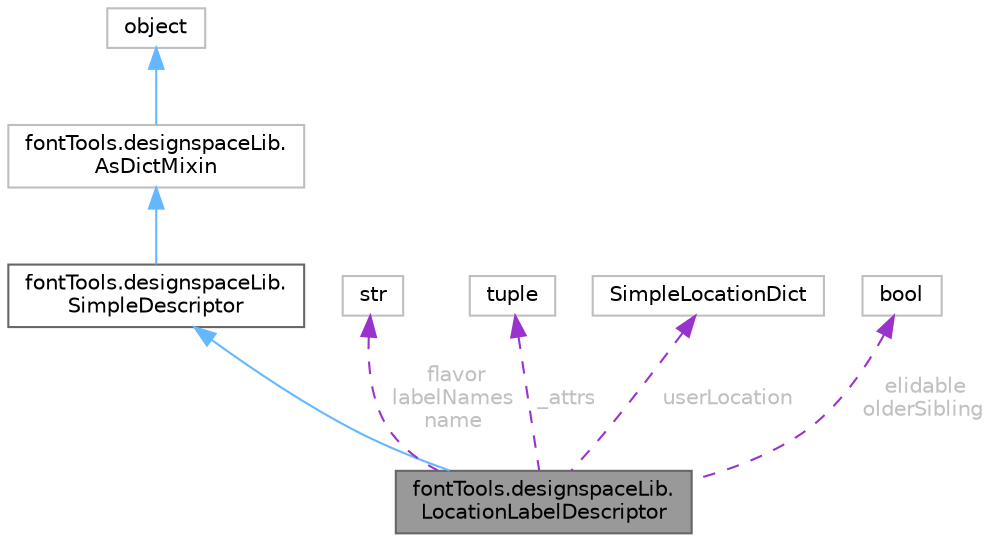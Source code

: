 digraph "fontTools.designspaceLib.LocationLabelDescriptor"
{
 // LATEX_PDF_SIZE
  bgcolor="transparent";
  edge [fontname=Helvetica,fontsize=10,labelfontname=Helvetica,labelfontsize=10];
  node [fontname=Helvetica,fontsize=10,shape=box,height=0.2,width=0.4];
  Node1 [id="Node000001",label="fontTools.designspaceLib.\lLocationLabelDescriptor",height=0.2,width=0.4,color="gray40", fillcolor="grey60", style="filled", fontcolor="black",tooltip=" "];
  Node2 -> Node1 [id="edge8_Node000001_Node000002",dir="back",color="steelblue1",style="solid",tooltip=" "];
  Node2 [id="Node000002",label="fontTools.designspaceLib.\lSimpleDescriptor",height=0.2,width=0.4,color="gray40", fillcolor="white", style="filled",URL="$dd/d21/classfontTools_1_1designspaceLib_1_1SimpleDescriptor.html",tooltip=" "];
  Node3 -> Node2 [id="edge9_Node000002_Node000003",dir="back",color="steelblue1",style="solid",tooltip=" "];
  Node3 [id="Node000003",label="fontTools.designspaceLib.\lAsDictMixin",height=0.2,width=0.4,color="grey75", fillcolor="white", style="filled",URL="$d2/da4/classfontTools_1_1designspaceLib_1_1AsDictMixin.html",tooltip=" "];
  Node4 -> Node3 [id="edge10_Node000003_Node000004",dir="back",color="steelblue1",style="solid",tooltip=" "];
  Node4 [id="Node000004",label="object",height=0.2,width=0.4,color="grey75", fillcolor="white", style="filled",tooltip=" "];
  Node5 -> Node1 [id="edge11_Node000001_Node000005",dir="back",color="darkorchid3",style="dashed",tooltip=" ",label=" flavor\nlabelNames\nname",fontcolor="grey" ];
  Node5 [id="Node000005",label="str",height=0.2,width=0.4,color="grey75", fillcolor="white", style="filled",tooltip=" "];
  Node6 -> Node1 [id="edge12_Node000001_Node000006",dir="back",color="darkorchid3",style="dashed",tooltip=" ",label=" _attrs",fontcolor="grey" ];
  Node6 [id="Node000006",label="tuple",height=0.2,width=0.4,color="grey75", fillcolor="white", style="filled",tooltip=" "];
  Node7 -> Node1 [id="edge13_Node000001_Node000007",dir="back",color="darkorchid3",style="dashed",tooltip=" ",label=" userLocation",fontcolor="grey" ];
  Node7 [id="Node000007",label="SimpleLocationDict",height=0.2,width=0.4,color="grey75", fillcolor="white", style="filled",tooltip=" "];
  Node8 -> Node1 [id="edge14_Node000001_Node000008",dir="back",color="darkorchid3",style="dashed",tooltip=" ",label=" elidable\nolderSibling",fontcolor="grey" ];
  Node8 [id="Node000008",label="bool",height=0.2,width=0.4,color="grey75", fillcolor="white", style="filled",tooltip=" "];
}
